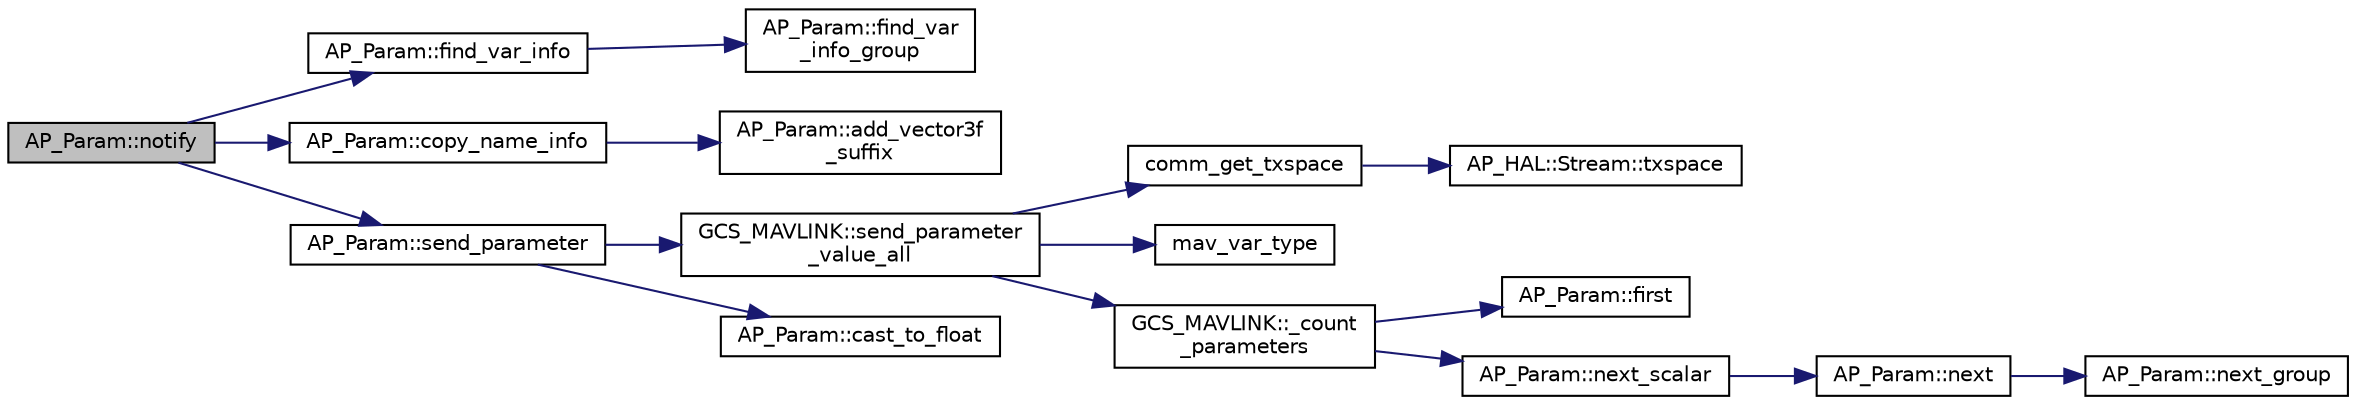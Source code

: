 digraph "AP_Param::notify"
{
 // INTERACTIVE_SVG=YES
  edge [fontname="Helvetica",fontsize="10",labelfontname="Helvetica",labelfontsize="10"];
  node [fontname="Helvetica",fontsize="10",shape=record];
  rankdir="LR";
  Node1 [label="AP_Param::notify",height=0.2,width=0.4,color="black", fillcolor="grey75", style="filled", fontcolor="black"];
  Node1 -> Node2 [color="midnightblue",fontsize="10",style="solid",fontname="Helvetica"];
  Node2 [label="AP_Param::find_var_info",height=0.2,width=0.4,color="black", fillcolor="white", style="filled",URL="$classAP__Param.html#a73977187bbbc3ba42e212488e87e63b5"];
  Node2 -> Node3 [color="midnightblue",fontsize="10",style="solid",fontname="Helvetica"];
  Node3 [label="AP_Param::find_var\l_info_group",height=0.2,width=0.4,color="black", fillcolor="white", style="filled",URL="$classAP__Param.html#ac4f13ca0e958e391e915dc68c6e532f1"];
  Node1 -> Node4 [color="midnightblue",fontsize="10",style="solid",fontname="Helvetica"];
  Node4 [label="AP_Param::copy_name_info",height=0.2,width=0.4,color="black", fillcolor="white", style="filled",URL="$classAP__Param.html#ab68409b7070b7dc08b675b07070c434a"];
  Node4 -> Node5 [color="midnightblue",fontsize="10",style="solid",fontname="Helvetica"];
  Node5 [label="AP_Param::add_vector3f\l_suffix",height=0.2,width=0.4,color="black", fillcolor="white", style="filled",URL="$classAP__Param.html#ac04c57cce74e7794939c5b0bbb12fbd5"];
  Node1 -> Node6 [color="midnightblue",fontsize="10",style="solid",fontname="Helvetica"];
  Node6 [label="AP_Param::send_parameter",height=0.2,width=0.4,color="black", fillcolor="white", style="filled",URL="$classAP__Param.html#a9cc9b6e6283e31555ea28d8e33580d61"];
  Node6 -> Node7 [color="midnightblue",fontsize="10",style="solid",fontname="Helvetica"];
  Node7 [label="GCS_MAVLINK::send_parameter\l_value_all",height=0.2,width=0.4,color="black", fillcolor="white", style="filled",URL="$classGCS__MAVLINK.html#a1b0f7429c8fb152e17cd5fc0ff0d9267"];
  Node7 -> Node8 [color="midnightblue",fontsize="10",style="solid",fontname="Helvetica"];
  Node8 [label="comm_get_txspace",height=0.2,width=0.4,color="black", fillcolor="white", style="filled",URL="$GCS__MAVLink_8cpp.html#a2a0fd455fd37f642e9eb67373a14b7d9"];
  Node8 -> Node9 [color="midnightblue",fontsize="10",style="solid",fontname="Helvetica"];
  Node9 [label="AP_HAL::Stream::txspace",height=0.2,width=0.4,color="black", fillcolor="white", style="filled",URL="$classAP__HAL_1_1Stream.html#a7028834212873394e906bcaf7f4a06b3"];
  Node7 -> Node10 [color="midnightblue",fontsize="10",style="solid",fontname="Helvetica"];
  Node10 [label="mav_var_type",height=0.2,width=0.4,color="black", fillcolor="white", style="filled",URL="$GCS__MAVLink_8cpp.html#a4952a82a239f8f856c59724eb66847a2"];
  Node7 -> Node11 [color="midnightblue",fontsize="10",style="solid",fontname="Helvetica"];
  Node11 [label="GCS_MAVLINK::_count\l_parameters",height=0.2,width=0.4,color="black", fillcolor="white", style="filled",URL="$classGCS__MAVLINK.html#a8b3f812eeae85cfbd01cfb8df44d5f58",tooltip="so that we can report to a GCS the number of parameters it should "];
  Node11 -> Node12 [color="midnightblue",fontsize="10",style="solid",fontname="Helvetica"];
  Node12 [label="AP_Param::first",height=0.2,width=0.4,color="black", fillcolor="white", style="filled",URL="$classAP__Param.html#adc0c44f152f0e3cbb12703b2a58d8f6b"];
  Node11 -> Node13 [color="midnightblue",fontsize="10",style="solid",fontname="Helvetica"];
  Node13 [label="AP_Param::next_scalar",height=0.2,width=0.4,color="black", fillcolor="white", style="filled",URL="$classAP__Param.html#a8cf8477edefdb6a0b2173d8229894173"];
  Node13 -> Node14 [color="midnightblue",fontsize="10",style="solid",fontname="Helvetica"];
  Node14 [label="AP_Param::next",height=0.2,width=0.4,color="black", fillcolor="white", style="filled",URL="$classAP__Param.html#ae329f47d0829a6ca578562fbec2d7383"];
  Node14 -> Node15 [color="midnightblue",fontsize="10",style="solid",fontname="Helvetica"];
  Node15 [label="AP_Param::next_group",height=0.2,width=0.4,color="black", fillcolor="white", style="filled",URL="$classAP__Param.html#aa08d36b650929da8d030137ca3dda5b2"];
  Node6 -> Node16 [color="midnightblue",fontsize="10",style="solid",fontname="Helvetica"];
  Node16 [label="AP_Param::cast_to_float",height=0.2,width=0.4,color="black", fillcolor="white", style="filled",URL="$classAP__Param.html#a26425dbb8c97b3d4cfc786663eeaeb8f",tooltip="cast a variable to a float given its type "];
}
